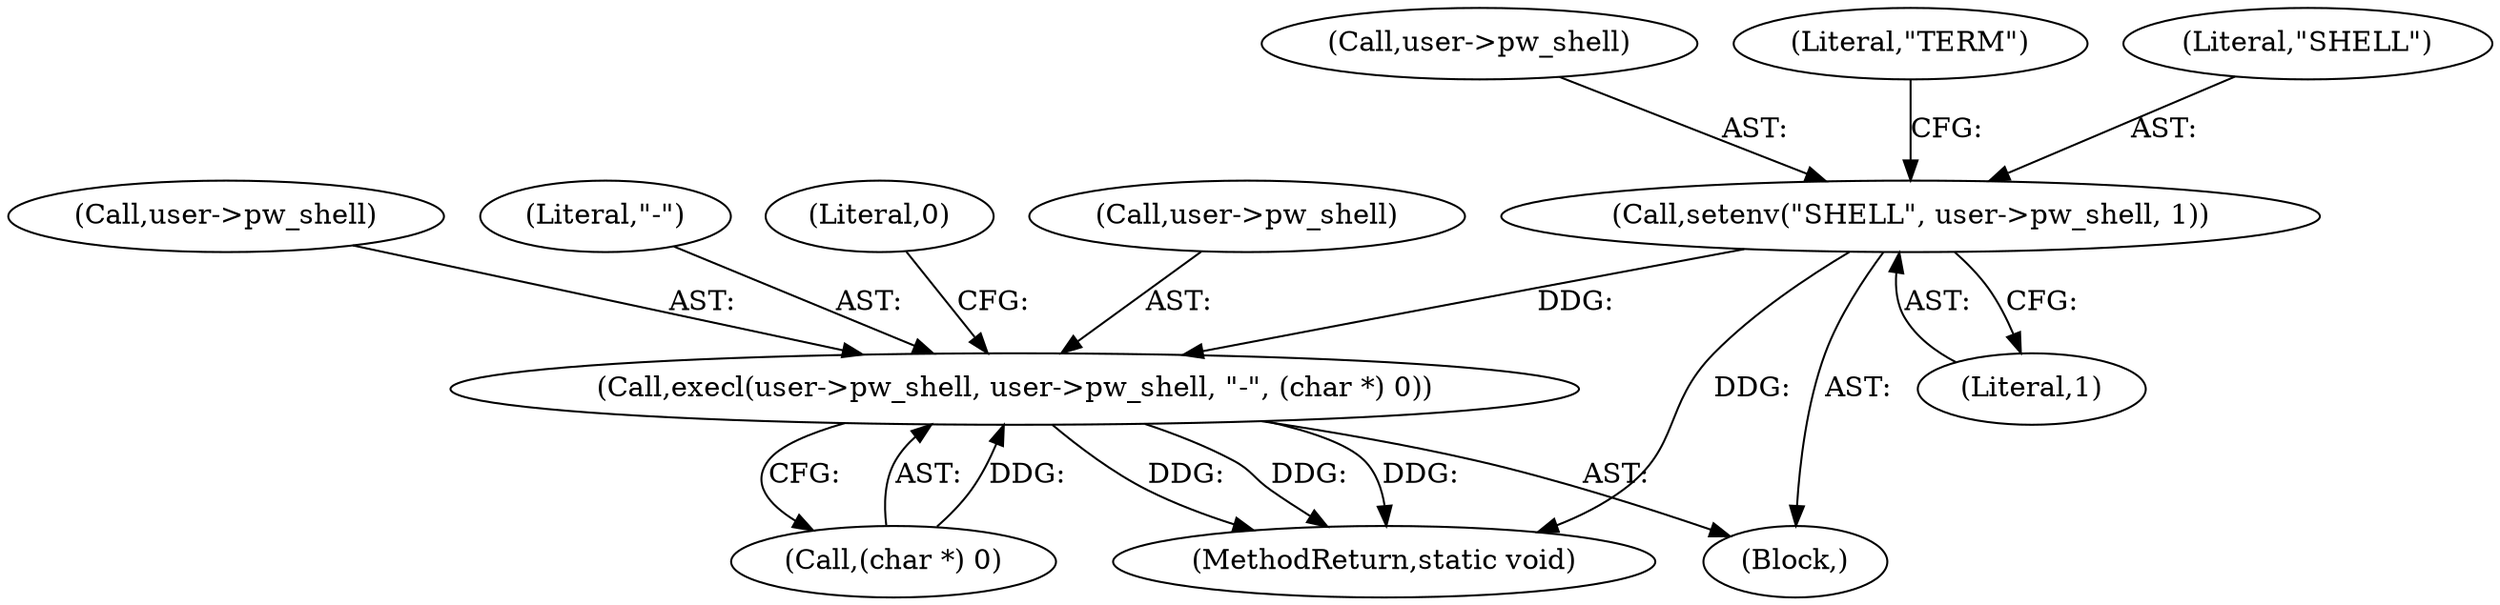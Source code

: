 digraph "0_MAC-Telnet_b69d11727d4f0f8cf719c79e3fb700f55ca03e9a_2@API" {
"1000510" [label="(Call,setenv(\"SHELL\", user->pw_shell, 1))"];
"1000669" [label="(Call,execl(user->pw_shell, user->pw_shell, \"-\", (char *) 0))"];
"1000705" [label="(MethodReturn,static void)"];
"1000484" [label="(Block,)"];
"1000510" [label="(Call,setenv(\"SHELL\", user->pw_shell, 1))"];
"1000512" [label="(Call,user->pw_shell)"];
"1000515" [label="(Literal,1)"];
"1000669" [label="(Call,execl(user->pw_shell, user->pw_shell, \"-\", (char *) 0))"];
"1000677" [label="(Call,(char *) 0)"];
"1000670" [label="(Call,user->pw_shell)"];
"1000676" [label="(Literal,\"-\")"];
"1000517" [label="(Literal,\"TERM\")"];
"1000511" [label="(Literal,\"SHELL\")"];
"1000681" [label="(Literal,0)"];
"1000673" [label="(Call,user->pw_shell)"];
"1000510" -> "1000484"  [label="AST: "];
"1000510" -> "1000515"  [label="CFG: "];
"1000511" -> "1000510"  [label="AST: "];
"1000512" -> "1000510"  [label="AST: "];
"1000515" -> "1000510"  [label="AST: "];
"1000517" -> "1000510"  [label="CFG: "];
"1000510" -> "1000705"  [label="DDG: "];
"1000510" -> "1000669"  [label="DDG: "];
"1000669" -> "1000484"  [label="AST: "];
"1000669" -> "1000677"  [label="CFG: "];
"1000670" -> "1000669"  [label="AST: "];
"1000673" -> "1000669"  [label="AST: "];
"1000676" -> "1000669"  [label="AST: "];
"1000677" -> "1000669"  [label="AST: "];
"1000681" -> "1000669"  [label="CFG: "];
"1000669" -> "1000705"  [label="DDG: "];
"1000669" -> "1000705"  [label="DDG: "];
"1000669" -> "1000705"  [label="DDG: "];
"1000677" -> "1000669"  [label="DDG: "];
}
